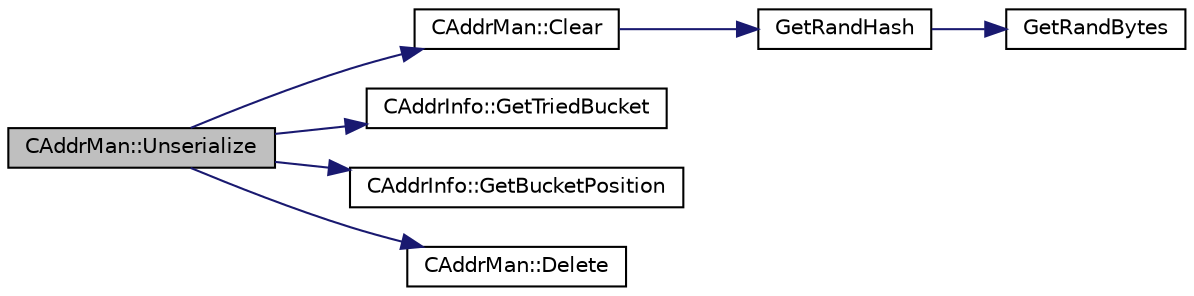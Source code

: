 digraph "CAddrMan::Unserialize"
{
  edge [fontname="Helvetica",fontsize="10",labelfontname="Helvetica",labelfontsize="10"];
  node [fontname="Helvetica",fontsize="10",shape=record];
  rankdir="LR";
  Node155 [label="CAddrMan::Unserialize",height=0.2,width=0.4,color="black", fillcolor="grey75", style="filled", fontcolor="black"];
  Node155 -> Node156 [color="midnightblue",fontsize="10",style="solid",fontname="Helvetica"];
  Node156 [label="CAddrMan::Clear",height=0.2,width=0.4,color="black", fillcolor="white", style="filled",URL="$class_c_addr_man.html#a53c27520b7f8c6fa817c2fa869dd4e25"];
  Node156 -> Node157 [color="midnightblue",fontsize="10",style="solid",fontname="Helvetica"];
  Node157 [label="GetRandHash",height=0.2,width=0.4,color="black", fillcolor="white", style="filled",URL="$random_8cpp.html#af3aedae75efabb170337a497457f7ecf"];
  Node157 -> Node158 [color="midnightblue",fontsize="10",style="solid",fontname="Helvetica"];
  Node158 [label="GetRandBytes",height=0.2,width=0.4,color="black", fillcolor="white", style="filled",URL="$random_8cpp.html#ada0c29949c4d1ac0cc027d93c4771423",tooltip="Functions to gather random data via the OpenSSL PRNG. "];
  Node155 -> Node159 [color="midnightblue",fontsize="10",style="solid",fontname="Helvetica"];
  Node159 [label="CAddrInfo::GetTriedBucket",height=0.2,width=0.4,color="black", fillcolor="white", style="filled",URL="$class_c_addr_info.html#a11e2712f11c0d92c75976e90f2c5003e",tooltip="Calculate in which \"tried\" bucket this entry belongs. "];
  Node155 -> Node160 [color="midnightblue",fontsize="10",style="solid",fontname="Helvetica"];
  Node160 [label="CAddrInfo::GetBucketPosition",height=0.2,width=0.4,color="black", fillcolor="white", style="filled",URL="$class_c_addr_info.html#a3a133ffb3fbf67cbeb5f4bc683fa9126",tooltip="Calculate in which position of a bucket to store this entry. "];
  Node155 -> Node161 [color="midnightblue",fontsize="10",style="solid",fontname="Helvetica"];
  Node161 [label="CAddrMan::Delete",height=0.2,width=0.4,color="black", fillcolor="white", style="filled",URL="$class_c_addr_man.html#af488eac123030538770dbc4e3b16eb74",tooltip="Delete an entry. It must not be in tried, and have refcount 0. "];
}
